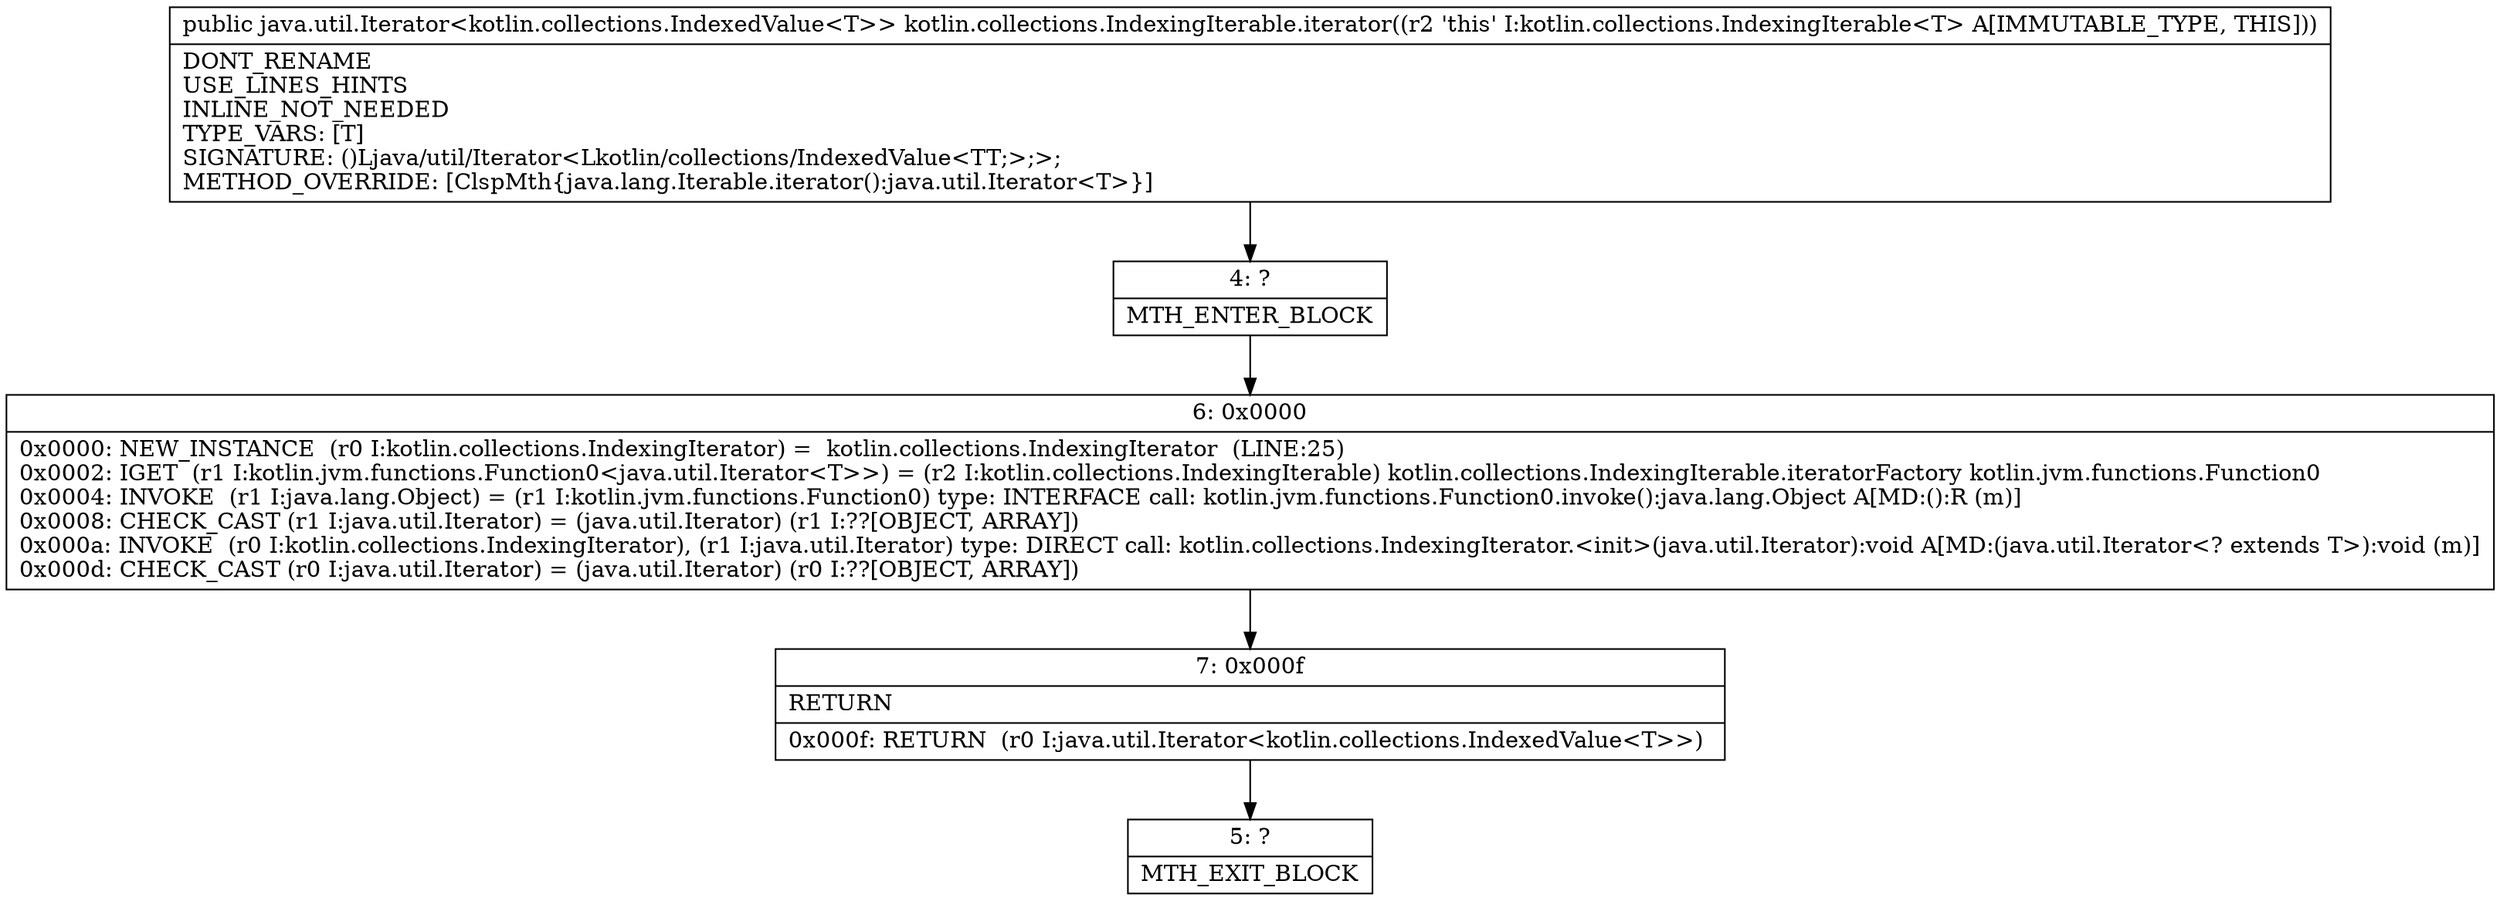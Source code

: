 digraph "CFG forkotlin.collections.IndexingIterable.iterator()Ljava\/util\/Iterator;" {
Node_4 [shape=record,label="{4\:\ ?|MTH_ENTER_BLOCK\l}"];
Node_6 [shape=record,label="{6\:\ 0x0000|0x0000: NEW_INSTANCE  (r0 I:kotlin.collections.IndexingIterator) =  kotlin.collections.IndexingIterator  (LINE:25)\l0x0002: IGET  (r1 I:kotlin.jvm.functions.Function0\<java.util.Iterator\<T\>\>) = (r2 I:kotlin.collections.IndexingIterable) kotlin.collections.IndexingIterable.iteratorFactory kotlin.jvm.functions.Function0 \l0x0004: INVOKE  (r1 I:java.lang.Object) = (r1 I:kotlin.jvm.functions.Function0) type: INTERFACE call: kotlin.jvm.functions.Function0.invoke():java.lang.Object A[MD:():R (m)]\l0x0008: CHECK_CAST (r1 I:java.util.Iterator) = (java.util.Iterator) (r1 I:??[OBJECT, ARRAY]) \l0x000a: INVOKE  (r0 I:kotlin.collections.IndexingIterator), (r1 I:java.util.Iterator) type: DIRECT call: kotlin.collections.IndexingIterator.\<init\>(java.util.Iterator):void A[MD:(java.util.Iterator\<? extends T\>):void (m)]\l0x000d: CHECK_CAST (r0 I:java.util.Iterator) = (java.util.Iterator) (r0 I:??[OBJECT, ARRAY]) \l}"];
Node_7 [shape=record,label="{7\:\ 0x000f|RETURN\l|0x000f: RETURN  (r0 I:java.util.Iterator\<kotlin.collections.IndexedValue\<T\>\>) \l}"];
Node_5 [shape=record,label="{5\:\ ?|MTH_EXIT_BLOCK\l}"];
MethodNode[shape=record,label="{public java.util.Iterator\<kotlin.collections.IndexedValue\<T\>\> kotlin.collections.IndexingIterable.iterator((r2 'this' I:kotlin.collections.IndexingIterable\<T\> A[IMMUTABLE_TYPE, THIS]))  | DONT_RENAME\lUSE_LINES_HINTS\lINLINE_NOT_NEEDED\lTYPE_VARS: [T]\lSIGNATURE: ()Ljava\/util\/Iterator\<Lkotlin\/collections\/IndexedValue\<TT;\>;\>;\lMETHOD_OVERRIDE: [ClspMth\{java.lang.Iterable.iterator():java.util.Iterator\<T\>\}]\l}"];
MethodNode -> Node_4;Node_4 -> Node_6;
Node_6 -> Node_7;
Node_7 -> Node_5;
}

